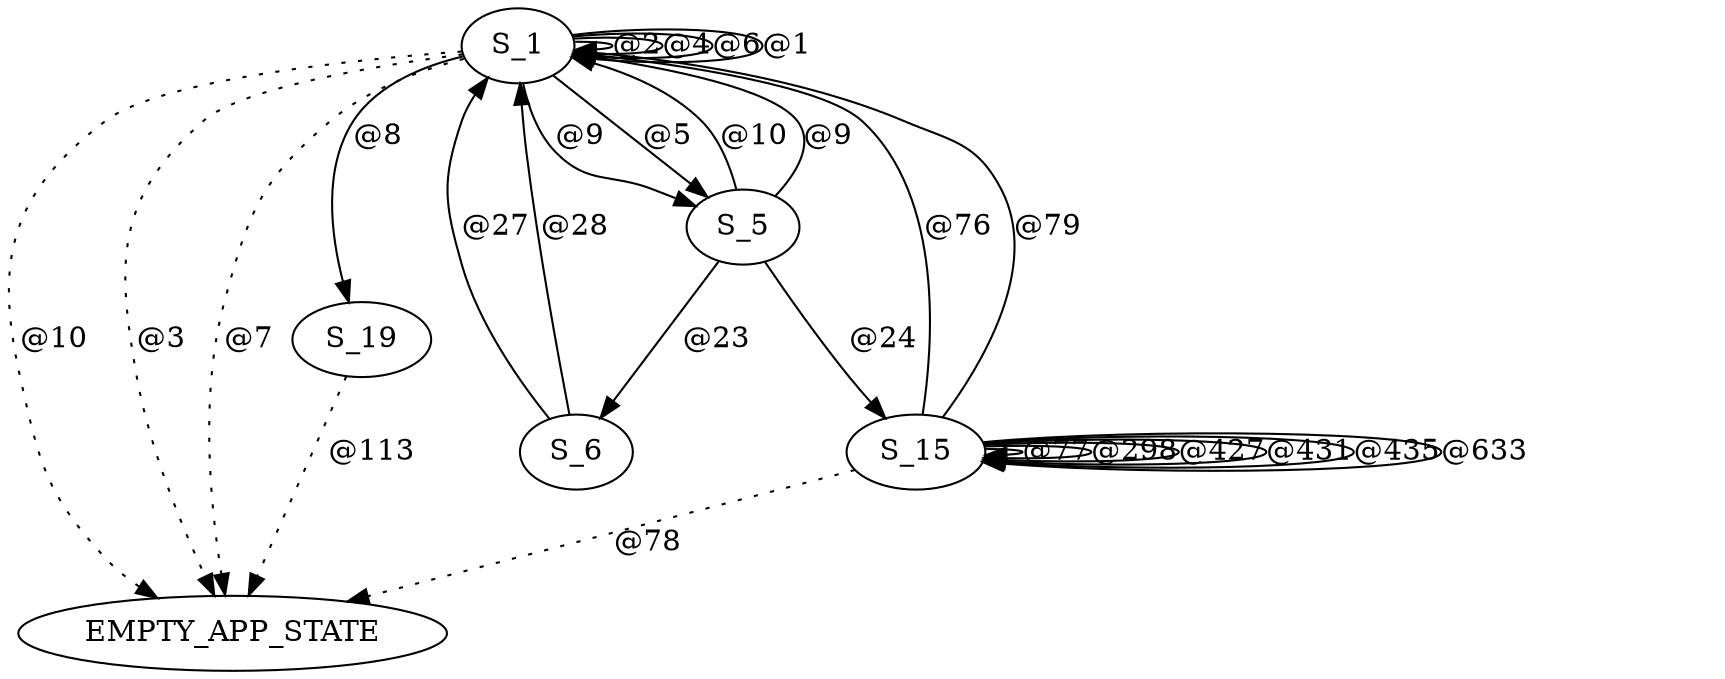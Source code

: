 digraph graphtest {
  S_1 -> EMPTY_APP_STATE  [ style=dotted,label="@10"] ;
  S_1 -> S_5  [ label="@9"] ;
  S_1 -> EMPTY_APP_STATE  [ style=dotted,label="@3"] ;
  S_1 -> EMPTY_APP_STATE  [ style=dotted,label="@7"] ;
  S_1 -> S_1  [ label="@2"] ;
  S_1 -> S_5  [ label="@5"] ;
  S_1 -> S_1  [ label="@4"] ;
  S_1 -> S_1  [ label="@6"] ;
  S_1 -> S_19  [ label="@8"] ;
  S_1 -> S_1  [ label="@1"] ;
  S_5 -> S_6  [ label="@23"] ;
  S_5 -> S_15  [ label="@24"] ;
  S_5 -> S_1  [ label="@10"] ;
  S_5 -> S_1  [ label="@9"] ;
  S_6 -> S_1  [ label="@27"] ;
  S_6 -> S_1  [ label="@28"] ;
  S_15 -> S_1  [ label="@76"] ;
  S_15 -> S_1  [ label="@79"] ;
  S_15 -> EMPTY_APP_STATE  [ style=dotted,label="@78"] ;
  S_15 -> S_15  [ label="@77"] ;
  S_15 -> S_15  [ label="@298"] ;
  S_15 -> S_15  [ label="@427"] ;
  S_15 -> S_15  [ label="@431"] ;
  S_15 -> S_15  [ label="@435"] ;
  S_15 -> S_15  [ label="@633"] ;
  S_19 -> EMPTY_APP_STATE  [ style=dotted,label="@113"] ;
}